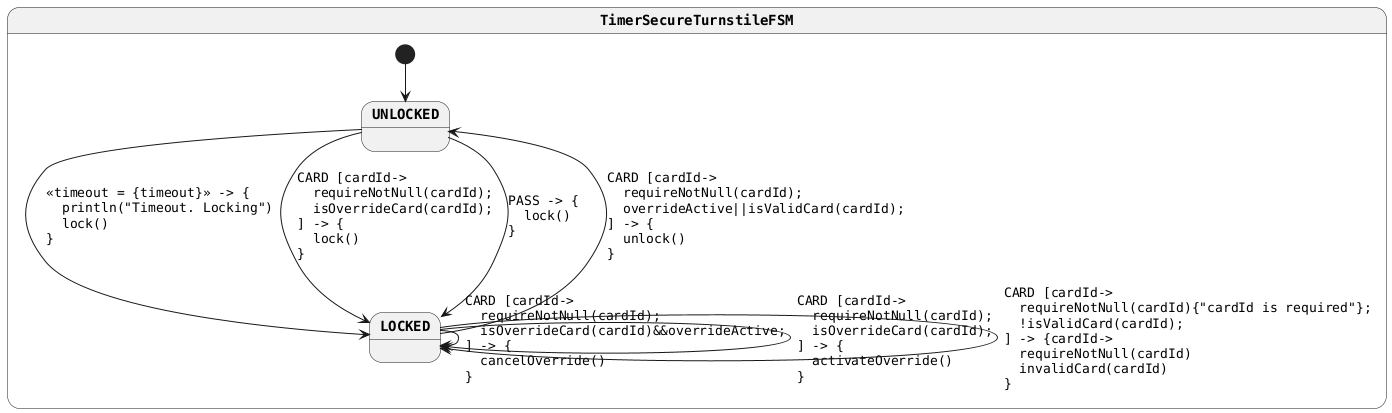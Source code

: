 @startuml
skinparam monochrome true
skinparam StateFontName Helvetica
skinparam defaultFontName Monospaced
skinparam defaultFontStyle Bold
skinparam state {
    FontStyle Bold
}
state TimerSecureTurnstileFSM {
[*] --> UNLOCKED
LOCKED --> LOCKED : CARD [cardId->\l  requireNotNull(cardId);\l  isOverrideCard(cardId)&&overrideActive;\l] -> {\l  cancelOverride()\l}
LOCKED --> LOCKED : CARD [cardId->\l  requireNotNull(cardId);\l  isOverrideCard(cardId);\l] -> {\l  activateOverride()\l}
LOCKED --> UNLOCKED : CARD [cardId->\l  requireNotNull(cardId);\l  overrideActive||isValidCard(cardId);\l] -> {\l  unlock()\l}
LOCKED --> LOCKED : CARD [cardId->\l  requireNotNull(cardId){"cardId is required"};\l  !isValidCard(cardId);\l] -> {cardId->\l  requireNotNull(cardId)\l  invalidCard(cardId)\l}
UNLOCKED --> LOCKED : <<timeout = {timeout}>> -> {\l  println("Timeout. Locking")\l  lock()\l}
UNLOCKED --> LOCKED : CARD [cardId->\l  requireNotNull(cardId);\l  isOverrideCard(cardId);\l] -> {\l  lock()\l}
UNLOCKED --> LOCKED : PASS -> {\l  lock()\l}
}
@enduml
